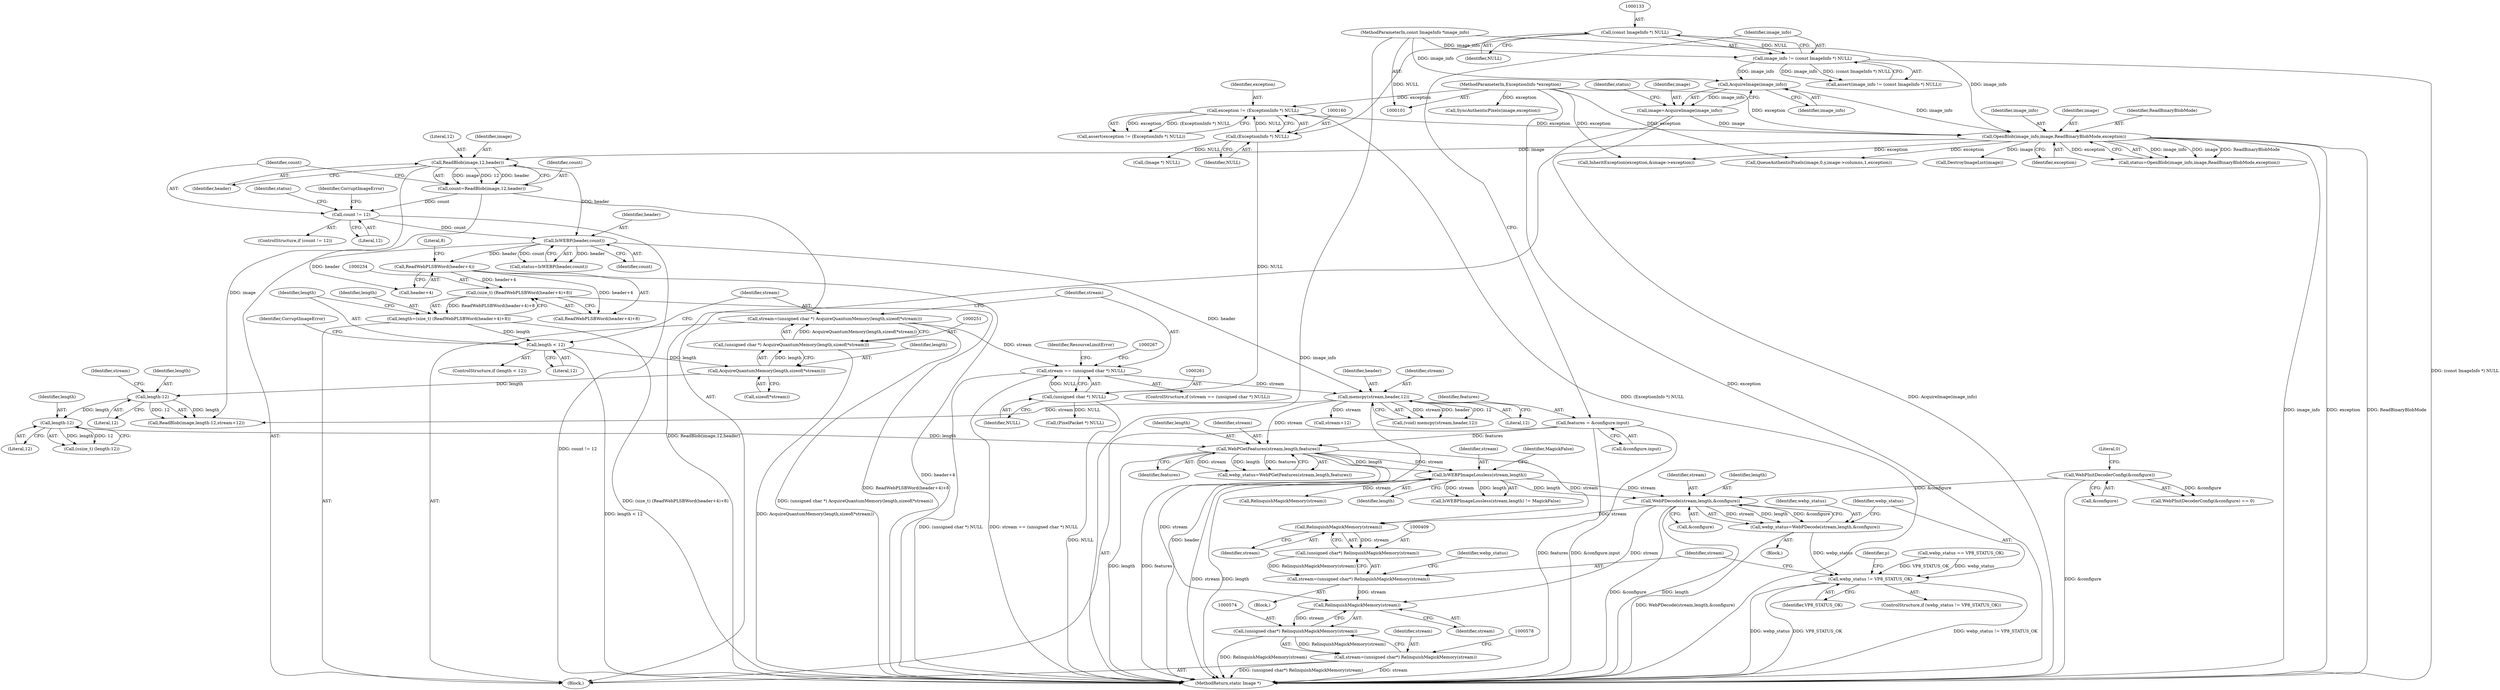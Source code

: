 digraph "0_ImageMagick_126c7c98ea788241922c30df4a5633ea692cf8df@pointer" {
"1000396" [label="(Call,WebPDecode(stream,length,&configure))"];
"1000341" [label="(Call,IsWEBPImageLossless(stream,length))"];
"1000295" [label="(Call,WebPGetFeatures(stream,length,features))"];
"1000268" [label="(Call,memcpy(stream,header,12))"];
"1000258" [label="(Call,stream == (unsigned char *) NULL)"];
"1000248" [label="(Call,stream=(unsigned char *) AcquireQuantumMemory(length,sizeof(*stream)))"];
"1000250" [label="(Call,(unsigned char *) AcquireQuantumMemory(length,sizeof(*stream)))"];
"1000252" [label="(Call,AcquireQuantumMemory(length,sizeof(*stream)))"];
"1000242" [label="(Call,length < 12)"];
"1000231" [label="(Call,length=(size_t) (ReadWebPLSBWord(header+4)+8))"];
"1000233" [label="(Call,(size_t) (ReadWebPLSBWord(header+4)+8))"];
"1000236" [label="(Call,ReadWebPLSBWord(header+4))"];
"1000221" [label="(Call,IsWEBP(header,count))"];
"1000208" [label="(Call,ReadBlob(image,12,header))"];
"1000174" [label="(Call,OpenBlob(image_info,image,ReadBinaryBlobMode,exception))"];
"1000170" [label="(Call,AcquireImage(image_info))"];
"1000130" [label="(Call,image_info != (const ImageInfo *) NULL)"];
"1000102" [label="(MethodParameterIn,const ImageInfo *image_info)"];
"1000132" [label="(Call,(const ImageInfo *) NULL)"];
"1000168" [label="(Call,image=AcquireImage(image_info))"];
"1000157" [label="(Call,exception != (ExceptionInfo *) NULL)"];
"1000103" [label="(MethodParameterIn,ExceptionInfo *exception)"];
"1000159" [label="(Call,(ExceptionInfo *) NULL)"];
"1000213" [label="(Call,count != 12)"];
"1000206" [label="(Call,count=ReadBlob(image,12,header))"];
"1000260" [label="(Call,(unsigned char *) NULL)"];
"1000287" [label="(Call,length-12)"];
"1000276" [label="(Call,length-12)"];
"1000123" [label="(Call,features = &configure.input)"];
"1000194" [label="(Call,WebPInitDecoderConfig(&configure))"];
"1000394" [label="(Call,webp_status=WebPDecode(stream,length,&configure))"];
"1000402" [label="(Call,webp_status != VP8_STATUS_OK)"];
"1000410" [label="(Call,RelinquishMagickMemory(stream))"];
"1000408" [label="(Call,(unsigned char*) RelinquishMagickMemory(stream))"];
"1000406" [label="(Call,stream=(unsigned char*) RelinquishMagickMemory(stream))"];
"1000575" [label="(Call,RelinquishMagickMemory(stream))"];
"1000573" [label="(Call,(unsigned char*) RelinquishMagickMemory(stream))"];
"1000571" [label="(Call,stream=(unsigned char*) RelinquishMagickMemory(stream))"];
"1000572" [label="(Identifier,stream)"];
"1000242" [label="(Call,length < 12)"];
"1000385" [label="(Call,InheritException(exception,&image->exception))"];
"1000243" [label="(Identifier,length)"];
"1000220" [label="(Identifier,status)"];
"1000462" [label="(Identifier,p)"];
"1000258" [label="(Call,stream == (unsigned char *) NULL)"];
"1000186" [label="(Call,DestroyImageList(image))"];
"1000257" [label="(ControlStructure,if (stream == (unsigned char *) NULL))"];
"1000232" [label="(Identifier,length)"];
"1000212" [label="(ControlStructure,if (count != 12))"];
"1000270" [label="(Identifier,header)"];
"1000277" [label="(Identifier,length)"];
"1000213" [label="(Call,count != 12)"];
"1000210" [label="(Literal,12)"];
"1000219" [label="(Call,status=IsWEBP(header,count))"];
"1000156" [label="(Call,assert(exception != (ExceptionInfo *) NULL))"];
"1000271" [label="(Literal,12)"];
"1000548" [label="(Call,SyncAuthenticPixels(image,exception))"];
"1000404" [label="(Identifier,VP8_STATUS_OK)"];
"1000211" [label="(Identifier,header)"];
"1000124" [label="(Identifier,features)"];
"1000178" [label="(Identifier,exception)"];
"1000410" [label="(Call,RelinquishMagickMemory(stream))"];
"1000240" [label="(Literal,8)"];
"1000217" [label="(Identifier,CorruptImageError)"];
"1000402" [label="(Call,webp_status != VP8_STATUS_OK)"];
"1000573" [label="(Call,(unsigned char*) RelinquishMagickMemory(stream))"];
"1000344" [label="(Identifier,MagickFalse)"];
"1000233" [label="(Call,(size_t) (ReadWebPLSBWord(header+4)+8))"];
"1000241" [label="(ControlStructure,if (length < 12))"];
"1000195" [label="(Call,&configure)"];
"1000176" [label="(Identifier,image)"];
"1000571" [label="(Call,stream=(unsigned char*) RelinquishMagickMemory(stream))"];
"1000170" [label="(Call,AcquireImage(image_info))"];
"1000132" [label="(Call,(const ImageInfo *) NULL)"];
"1000209" [label="(Identifier,image)"];
"1000395" [label="(Identifier,webp_status)"];
"1000236" [label="(Call,ReadWebPLSBWord(header+4))"];
"1000123" [label="(Call,features = &configure.input)"];
"1000287" [label="(Call,length-12)"];
"1000401" [label="(ControlStructure,if (webp_status != VP8_STATUS_OK))"];
"1000177" [label="(Identifier,ReadBinaryBlobMode)"];
"1000297" [label="(Identifier,length)"];
"1000398" [label="(Identifier,length)"];
"1000252" [label="(Call,AcquireQuantumMemory(length,sizeof(*stream)))"];
"1000215" [label="(Literal,12)"];
"1000206" [label="(Call,count=ReadBlob(image,12,header))"];
"1000248" [label="(Call,stream=(unsigned char *) AcquireQuantumMemory(length,sizeof(*stream)))"];
"1000171" [label="(Identifier,image_info)"];
"1000189" [label="(Call,(Image *) NULL)"];
"1000340" [label="(Call,IsWEBPImageLossless(stream,length) != MagickFalse)"];
"1000161" [label="(Identifier,NULL)"];
"1000406" [label="(Call,stream=(unsigned char*) RelinquishMagickMemory(stream))"];
"1000575" [label="(Call,RelinquishMagickMemory(stream))"];
"1000169" [label="(Identifier,image)"];
"1000264" [label="(Identifier,ResourceLimitError)"];
"1000341" [label="(Call,IsWEBPImageLossless(stream,length))"];
"1000168" [label="(Call,image=AcquireImage(image_info))"];
"1000102" [label="(MethodParameterIn,const ImageInfo *image_info)"];
"1000407" [label="(Identifier,stream)"];
"1000244" [label="(Literal,12)"];
"1000288" [label="(Identifier,length)"];
"1000343" [label="(Identifier,length)"];
"1000260" [label="(Call,(unsigned char *) NULL)"];
"1000231" [label="(Call,length=(size_t) (ReadWebPLSBWord(header+4)+8))"];
"1000361" [label="(Call,RelinquishMagickMemory(stream))"];
"1000405" [label="(Block,)"];
"1000296" [label="(Identifier,stream)"];
"1000285" [label="(Call,(ssize_t) (length-12))"];
"1000279" [label="(Call,stream+12)"];
"1000175" [label="(Identifier,image_info)"];
"1000250" [label="(Call,(unsigned char *) AcquireQuantumMemory(length,sizeof(*stream)))"];
"1000490" [label="(Call,QueueAuthenticPixels(image,0,y,image->columns,1,exception))"];
"1000130" [label="(Call,image_info != (const ImageInfo *) NULL)"];
"1000249" [label="(Identifier,stream)"];
"1000222" [label="(Identifier,header)"];
"1000157" [label="(Call,exception != (ExceptionInfo *) NULL)"];
"1000303" [label="(Block,)"];
"1000104" [label="(Block,)"];
"1000289" [label="(Literal,12)"];
"1000300" [label="(Call,webp_status == VP8_STATUS_OK)"];
"1000131" [label="(Identifier,image_info)"];
"1000103" [label="(MethodParameterIn,ExceptionInfo *exception)"];
"1000269" [label="(Identifier,stream)"];
"1000253" [label="(Identifier,length)"];
"1000268" [label="(Call,memcpy(stream,header,12))"];
"1000274" [label="(Call,ReadBlob(image,length-12,stream+12))"];
"1000134" [label="(Identifier,NULL)"];
"1000174" [label="(Call,OpenBlob(image_info,image,ReadBinaryBlobMode,exception))"];
"1000280" [label="(Identifier,stream)"];
"1000408" [label="(Call,(unsigned char*) RelinquishMagickMemory(stream))"];
"1000276" [label="(Call,length-12)"];
"1000394" [label="(Call,webp_status=WebPDecode(stream,length,&configure))"];
"1000259" [label="(Identifier,stream)"];
"1000158" [label="(Identifier,exception)"];
"1000208" [label="(Call,ReadBlob(image,12,header))"];
"1000262" [label="(Identifier,NULL)"];
"1000403" [label="(Identifier,webp_status)"];
"1000342" [label="(Identifier,stream)"];
"1000254" [label="(Call,sizeof(*stream))"];
"1000278" [label="(Literal,12)"];
"1000197" [label="(Literal,0)"];
"1000413" [label="(Identifier,webp_status)"];
"1000221" [label="(Call,IsWEBP(header,count))"];
"1000246" [label="(Identifier,CorruptImageError)"];
"1000411" [label="(Identifier,stream)"];
"1000576" [label="(Identifier,stream)"];
"1000223" [label="(Identifier,count)"];
"1000194" [label="(Call,WebPInitDecoderConfig(&configure))"];
"1000295" [label="(Call,WebPGetFeatures(stream,length,features))"];
"1000502" [label="(Call,(PixelPacket *) NULL)"];
"1000214" [label="(Identifier,count)"];
"1000298" [label="(Identifier,features)"];
"1000396" [label="(Call,WebPDecode(stream,length,&configure))"];
"1000237" [label="(Call,header+4)"];
"1000129" [label="(Call,assert(image_info != (const ImageInfo *) NULL))"];
"1000266" [label="(Call,(void) memcpy(stream,header,12))"];
"1000207" [label="(Identifier,count)"];
"1000159" [label="(Call,(ExceptionInfo *) NULL)"];
"1000125" [label="(Call,&configure.input)"];
"1000293" [label="(Call,webp_status=WebPGetFeatures(stream,length,features))"];
"1000235" [label="(Call,ReadWebPLSBWord(header+4)+8)"];
"1000397" [label="(Identifier,stream)"];
"1000399" [label="(Call,&configure)"];
"1000173" [label="(Identifier,status)"];
"1000172" [label="(Call,status=OpenBlob(image_info,image,ReadBinaryBlobMode,exception))"];
"1000193" [label="(Call,WebPInitDecoderConfig(&configure) == 0)"];
"1000583" [label="(MethodReturn,static Image *)"];
"1000396" -> "1000394"  [label="AST: "];
"1000396" -> "1000399"  [label="CFG: "];
"1000397" -> "1000396"  [label="AST: "];
"1000398" -> "1000396"  [label="AST: "];
"1000399" -> "1000396"  [label="AST: "];
"1000394" -> "1000396"  [label="CFG: "];
"1000396" -> "1000583"  [label="DDG: length"];
"1000396" -> "1000583"  [label="DDG: &configure"];
"1000396" -> "1000394"  [label="DDG: stream"];
"1000396" -> "1000394"  [label="DDG: length"];
"1000396" -> "1000394"  [label="DDG: &configure"];
"1000341" -> "1000396"  [label="DDG: stream"];
"1000341" -> "1000396"  [label="DDG: length"];
"1000194" -> "1000396"  [label="DDG: &configure"];
"1000396" -> "1000410"  [label="DDG: stream"];
"1000396" -> "1000575"  [label="DDG: stream"];
"1000341" -> "1000340"  [label="AST: "];
"1000341" -> "1000343"  [label="CFG: "];
"1000342" -> "1000341"  [label="AST: "];
"1000343" -> "1000341"  [label="AST: "];
"1000344" -> "1000341"  [label="CFG: "];
"1000341" -> "1000583"  [label="DDG: length"];
"1000341" -> "1000583"  [label="DDG: stream"];
"1000341" -> "1000340"  [label="DDG: stream"];
"1000341" -> "1000340"  [label="DDG: length"];
"1000295" -> "1000341"  [label="DDG: stream"];
"1000295" -> "1000341"  [label="DDG: length"];
"1000341" -> "1000361"  [label="DDG: stream"];
"1000295" -> "1000293"  [label="AST: "];
"1000295" -> "1000298"  [label="CFG: "];
"1000296" -> "1000295"  [label="AST: "];
"1000297" -> "1000295"  [label="AST: "];
"1000298" -> "1000295"  [label="AST: "];
"1000293" -> "1000295"  [label="CFG: "];
"1000295" -> "1000583"  [label="DDG: features"];
"1000295" -> "1000583"  [label="DDG: length"];
"1000295" -> "1000293"  [label="DDG: stream"];
"1000295" -> "1000293"  [label="DDG: length"];
"1000295" -> "1000293"  [label="DDG: features"];
"1000268" -> "1000295"  [label="DDG: stream"];
"1000287" -> "1000295"  [label="DDG: length"];
"1000123" -> "1000295"  [label="DDG: features"];
"1000295" -> "1000410"  [label="DDG: stream"];
"1000295" -> "1000575"  [label="DDG: stream"];
"1000268" -> "1000266"  [label="AST: "];
"1000268" -> "1000271"  [label="CFG: "];
"1000269" -> "1000268"  [label="AST: "];
"1000270" -> "1000268"  [label="AST: "];
"1000271" -> "1000268"  [label="AST: "];
"1000266" -> "1000268"  [label="CFG: "];
"1000268" -> "1000583"  [label="DDG: header"];
"1000268" -> "1000266"  [label="DDG: stream"];
"1000268" -> "1000266"  [label="DDG: header"];
"1000268" -> "1000266"  [label="DDG: 12"];
"1000258" -> "1000268"  [label="DDG: stream"];
"1000221" -> "1000268"  [label="DDG: header"];
"1000268" -> "1000274"  [label="DDG: stream"];
"1000268" -> "1000279"  [label="DDG: stream"];
"1000258" -> "1000257"  [label="AST: "];
"1000258" -> "1000260"  [label="CFG: "];
"1000259" -> "1000258"  [label="AST: "];
"1000260" -> "1000258"  [label="AST: "];
"1000264" -> "1000258"  [label="CFG: "];
"1000267" -> "1000258"  [label="CFG: "];
"1000258" -> "1000583"  [label="DDG: (unsigned char *) NULL"];
"1000258" -> "1000583"  [label="DDG: stream == (unsigned char *) NULL"];
"1000248" -> "1000258"  [label="DDG: stream"];
"1000260" -> "1000258"  [label="DDG: NULL"];
"1000248" -> "1000104"  [label="AST: "];
"1000248" -> "1000250"  [label="CFG: "];
"1000249" -> "1000248"  [label="AST: "];
"1000250" -> "1000248"  [label="AST: "];
"1000259" -> "1000248"  [label="CFG: "];
"1000248" -> "1000583"  [label="DDG: (unsigned char *) AcquireQuantumMemory(length,sizeof(*stream))"];
"1000250" -> "1000248"  [label="DDG: AcquireQuantumMemory(length,sizeof(*stream))"];
"1000250" -> "1000252"  [label="CFG: "];
"1000251" -> "1000250"  [label="AST: "];
"1000252" -> "1000250"  [label="AST: "];
"1000250" -> "1000583"  [label="DDG: AcquireQuantumMemory(length,sizeof(*stream))"];
"1000252" -> "1000250"  [label="DDG: length"];
"1000252" -> "1000254"  [label="CFG: "];
"1000253" -> "1000252"  [label="AST: "];
"1000254" -> "1000252"  [label="AST: "];
"1000242" -> "1000252"  [label="DDG: length"];
"1000252" -> "1000276"  [label="DDG: length"];
"1000242" -> "1000241"  [label="AST: "];
"1000242" -> "1000244"  [label="CFG: "];
"1000243" -> "1000242"  [label="AST: "];
"1000244" -> "1000242"  [label="AST: "];
"1000246" -> "1000242"  [label="CFG: "];
"1000249" -> "1000242"  [label="CFG: "];
"1000242" -> "1000583"  [label="DDG: length < 12"];
"1000231" -> "1000242"  [label="DDG: length"];
"1000231" -> "1000104"  [label="AST: "];
"1000231" -> "1000233"  [label="CFG: "];
"1000232" -> "1000231"  [label="AST: "];
"1000233" -> "1000231"  [label="AST: "];
"1000243" -> "1000231"  [label="CFG: "];
"1000231" -> "1000583"  [label="DDG: (size_t) (ReadWebPLSBWord(header+4)+8)"];
"1000233" -> "1000231"  [label="DDG: ReadWebPLSBWord(header+4)+8"];
"1000233" -> "1000235"  [label="CFG: "];
"1000234" -> "1000233"  [label="AST: "];
"1000235" -> "1000233"  [label="AST: "];
"1000233" -> "1000583"  [label="DDG: ReadWebPLSBWord(header+4)+8"];
"1000236" -> "1000233"  [label="DDG: header+4"];
"1000236" -> "1000235"  [label="AST: "];
"1000236" -> "1000237"  [label="CFG: "];
"1000237" -> "1000236"  [label="AST: "];
"1000240" -> "1000236"  [label="CFG: "];
"1000236" -> "1000583"  [label="DDG: header+4"];
"1000236" -> "1000235"  [label="DDG: header+4"];
"1000221" -> "1000236"  [label="DDG: header"];
"1000221" -> "1000219"  [label="AST: "];
"1000221" -> "1000223"  [label="CFG: "];
"1000222" -> "1000221"  [label="AST: "];
"1000223" -> "1000221"  [label="AST: "];
"1000219" -> "1000221"  [label="CFG: "];
"1000221" -> "1000219"  [label="DDG: header"];
"1000221" -> "1000219"  [label="DDG: count"];
"1000208" -> "1000221"  [label="DDG: header"];
"1000213" -> "1000221"  [label="DDG: count"];
"1000221" -> "1000237"  [label="DDG: header"];
"1000208" -> "1000206"  [label="AST: "];
"1000208" -> "1000211"  [label="CFG: "];
"1000209" -> "1000208"  [label="AST: "];
"1000210" -> "1000208"  [label="AST: "];
"1000211" -> "1000208"  [label="AST: "];
"1000206" -> "1000208"  [label="CFG: "];
"1000208" -> "1000206"  [label="DDG: image"];
"1000208" -> "1000206"  [label="DDG: 12"];
"1000208" -> "1000206"  [label="DDG: header"];
"1000174" -> "1000208"  [label="DDG: image"];
"1000208" -> "1000274"  [label="DDG: image"];
"1000174" -> "1000172"  [label="AST: "];
"1000174" -> "1000178"  [label="CFG: "];
"1000175" -> "1000174"  [label="AST: "];
"1000176" -> "1000174"  [label="AST: "];
"1000177" -> "1000174"  [label="AST: "];
"1000178" -> "1000174"  [label="AST: "];
"1000172" -> "1000174"  [label="CFG: "];
"1000174" -> "1000583"  [label="DDG: exception"];
"1000174" -> "1000583"  [label="DDG: ReadBinaryBlobMode"];
"1000174" -> "1000583"  [label="DDG: image_info"];
"1000174" -> "1000172"  [label="DDG: image_info"];
"1000174" -> "1000172"  [label="DDG: image"];
"1000174" -> "1000172"  [label="DDG: ReadBinaryBlobMode"];
"1000174" -> "1000172"  [label="DDG: exception"];
"1000170" -> "1000174"  [label="DDG: image_info"];
"1000102" -> "1000174"  [label="DDG: image_info"];
"1000168" -> "1000174"  [label="DDG: image"];
"1000157" -> "1000174"  [label="DDG: exception"];
"1000103" -> "1000174"  [label="DDG: exception"];
"1000174" -> "1000186"  [label="DDG: image"];
"1000174" -> "1000385"  [label="DDG: exception"];
"1000174" -> "1000490"  [label="DDG: exception"];
"1000170" -> "1000168"  [label="AST: "];
"1000170" -> "1000171"  [label="CFG: "];
"1000171" -> "1000170"  [label="AST: "];
"1000168" -> "1000170"  [label="CFG: "];
"1000170" -> "1000168"  [label="DDG: image_info"];
"1000130" -> "1000170"  [label="DDG: image_info"];
"1000102" -> "1000170"  [label="DDG: image_info"];
"1000130" -> "1000129"  [label="AST: "];
"1000130" -> "1000132"  [label="CFG: "];
"1000131" -> "1000130"  [label="AST: "];
"1000132" -> "1000130"  [label="AST: "];
"1000129" -> "1000130"  [label="CFG: "];
"1000130" -> "1000583"  [label="DDG: (const ImageInfo *) NULL"];
"1000130" -> "1000129"  [label="DDG: image_info"];
"1000130" -> "1000129"  [label="DDG: (const ImageInfo *) NULL"];
"1000102" -> "1000130"  [label="DDG: image_info"];
"1000132" -> "1000130"  [label="DDG: NULL"];
"1000102" -> "1000101"  [label="AST: "];
"1000102" -> "1000583"  [label="DDG: image_info"];
"1000132" -> "1000134"  [label="CFG: "];
"1000133" -> "1000132"  [label="AST: "];
"1000134" -> "1000132"  [label="AST: "];
"1000132" -> "1000159"  [label="DDG: NULL"];
"1000168" -> "1000104"  [label="AST: "];
"1000169" -> "1000168"  [label="AST: "];
"1000173" -> "1000168"  [label="CFG: "];
"1000168" -> "1000583"  [label="DDG: AcquireImage(image_info)"];
"1000157" -> "1000156"  [label="AST: "];
"1000157" -> "1000159"  [label="CFG: "];
"1000158" -> "1000157"  [label="AST: "];
"1000159" -> "1000157"  [label="AST: "];
"1000156" -> "1000157"  [label="CFG: "];
"1000157" -> "1000583"  [label="DDG: (ExceptionInfo *) NULL"];
"1000157" -> "1000156"  [label="DDG: exception"];
"1000157" -> "1000156"  [label="DDG: (ExceptionInfo *) NULL"];
"1000103" -> "1000157"  [label="DDG: exception"];
"1000159" -> "1000157"  [label="DDG: NULL"];
"1000103" -> "1000101"  [label="AST: "];
"1000103" -> "1000583"  [label="DDG: exception"];
"1000103" -> "1000385"  [label="DDG: exception"];
"1000103" -> "1000490"  [label="DDG: exception"];
"1000103" -> "1000548"  [label="DDG: exception"];
"1000159" -> "1000161"  [label="CFG: "];
"1000160" -> "1000159"  [label="AST: "];
"1000161" -> "1000159"  [label="AST: "];
"1000159" -> "1000189"  [label="DDG: NULL"];
"1000159" -> "1000260"  [label="DDG: NULL"];
"1000213" -> "1000212"  [label="AST: "];
"1000213" -> "1000215"  [label="CFG: "];
"1000214" -> "1000213"  [label="AST: "];
"1000215" -> "1000213"  [label="AST: "];
"1000217" -> "1000213"  [label="CFG: "];
"1000220" -> "1000213"  [label="CFG: "];
"1000213" -> "1000583"  [label="DDG: count != 12"];
"1000206" -> "1000213"  [label="DDG: count"];
"1000206" -> "1000104"  [label="AST: "];
"1000207" -> "1000206"  [label="AST: "];
"1000214" -> "1000206"  [label="CFG: "];
"1000206" -> "1000583"  [label="DDG: ReadBlob(image,12,header)"];
"1000260" -> "1000262"  [label="CFG: "];
"1000261" -> "1000260"  [label="AST: "];
"1000262" -> "1000260"  [label="AST: "];
"1000260" -> "1000583"  [label="DDG: NULL"];
"1000260" -> "1000502"  [label="DDG: NULL"];
"1000287" -> "1000285"  [label="AST: "];
"1000287" -> "1000289"  [label="CFG: "];
"1000288" -> "1000287"  [label="AST: "];
"1000289" -> "1000287"  [label="AST: "];
"1000285" -> "1000287"  [label="CFG: "];
"1000287" -> "1000285"  [label="DDG: length"];
"1000287" -> "1000285"  [label="DDG: 12"];
"1000276" -> "1000287"  [label="DDG: length"];
"1000276" -> "1000274"  [label="AST: "];
"1000276" -> "1000278"  [label="CFG: "];
"1000277" -> "1000276"  [label="AST: "];
"1000278" -> "1000276"  [label="AST: "];
"1000280" -> "1000276"  [label="CFG: "];
"1000276" -> "1000274"  [label="DDG: length"];
"1000276" -> "1000274"  [label="DDG: 12"];
"1000123" -> "1000104"  [label="AST: "];
"1000123" -> "1000125"  [label="CFG: "];
"1000124" -> "1000123"  [label="AST: "];
"1000125" -> "1000123"  [label="AST: "];
"1000131" -> "1000123"  [label="CFG: "];
"1000123" -> "1000583"  [label="DDG: &configure.input"];
"1000123" -> "1000583"  [label="DDG: features"];
"1000194" -> "1000193"  [label="AST: "];
"1000194" -> "1000195"  [label="CFG: "];
"1000195" -> "1000194"  [label="AST: "];
"1000197" -> "1000194"  [label="CFG: "];
"1000194" -> "1000583"  [label="DDG: &configure"];
"1000194" -> "1000193"  [label="DDG: &configure"];
"1000394" -> "1000303"  [label="AST: "];
"1000395" -> "1000394"  [label="AST: "];
"1000403" -> "1000394"  [label="CFG: "];
"1000394" -> "1000583"  [label="DDG: WebPDecode(stream,length,&configure)"];
"1000394" -> "1000402"  [label="DDG: webp_status"];
"1000402" -> "1000401"  [label="AST: "];
"1000402" -> "1000404"  [label="CFG: "];
"1000403" -> "1000402"  [label="AST: "];
"1000404" -> "1000402"  [label="AST: "];
"1000407" -> "1000402"  [label="CFG: "];
"1000462" -> "1000402"  [label="CFG: "];
"1000402" -> "1000583"  [label="DDG: VP8_STATUS_OK"];
"1000402" -> "1000583"  [label="DDG: webp_status != VP8_STATUS_OK"];
"1000402" -> "1000583"  [label="DDG: webp_status"];
"1000300" -> "1000402"  [label="DDG: webp_status"];
"1000300" -> "1000402"  [label="DDG: VP8_STATUS_OK"];
"1000410" -> "1000408"  [label="AST: "];
"1000410" -> "1000411"  [label="CFG: "];
"1000411" -> "1000410"  [label="AST: "];
"1000408" -> "1000410"  [label="CFG: "];
"1000410" -> "1000408"  [label="DDG: stream"];
"1000408" -> "1000406"  [label="AST: "];
"1000409" -> "1000408"  [label="AST: "];
"1000406" -> "1000408"  [label="CFG: "];
"1000408" -> "1000406"  [label="DDG: RelinquishMagickMemory(stream)"];
"1000406" -> "1000405"  [label="AST: "];
"1000407" -> "1000406"  [label="AST: "];
"1000413" -> "1000406"  [label="CFG: "];
"1000406" -> "1000575"  [label="DDG: stream"];
"1000575" -> "1000573"  [label="AST: "];
"1000575" -> "1000576"  [label="CFG: "];
"1000576" -> "1000575"  [label="AST: "];
"1000573" -> "1000575"  [label="CFG: "];
"1000575" -> "1000573"  [label="DDG: stream"];
"1000573" -> "1000571"  [label="AST: "];
"1000574" -> "1000573"  [label="AST: "];
"1000571" -> "1000573"  [label="CFG: "];
"1000573" -> "1000583"  [label="DDG: RelinquishMagickMemory(stream)"];
"1000573" -> "1000571"  [label="DDG: RelinquishMagickMemory(stream)"];
"1000571" -> "1000104"  [label="AST: "];
"1000572" -> "1000571"  [label="AST: "];
"1000578" -> "1000571"  [label="CFG: "];
"1000571" -> "1000583"  [label="DDG: stream"];
"1000571" -> "1000583"  [label="DDG: (unsigned char*) RelinquishMagickMemory(stream)"];
}
